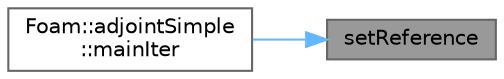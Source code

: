 digraph "setReference"
{
 // LATEX_PDF_SIZE
  bgcolor="transparent";
  edge [fontname=Helvetica,fontsize=10,labelfontname=Helvetica,labelfontsize=10];
  node [fontname=Helvetica,fontsize=10,shape=box,height=0.2,width=0.4];
  rankdir="RL";
  Node1 [id="Node000001",label="setReference",height=0.2,width=0.4,color="gray40", fillcolor="grey60", style="filled", fontcolor="black",tooltip=" "];
  Node1 -> Node2 [id="edge1_Node000001_Node000002",dir="back",color="steelblue1",style="solid",tooltip=" "];
  Node2 [id="Node000002",label="Foam::adjointSimple\l::mainIter",height=0.2,width=0.4,color="grey40", fillcolor="white", style="filled",URL="$classFoam_1_1adjointSimple.html#a88e68d47b3d41e2f47b016da5c4e1881",tooltip=" "];
}
